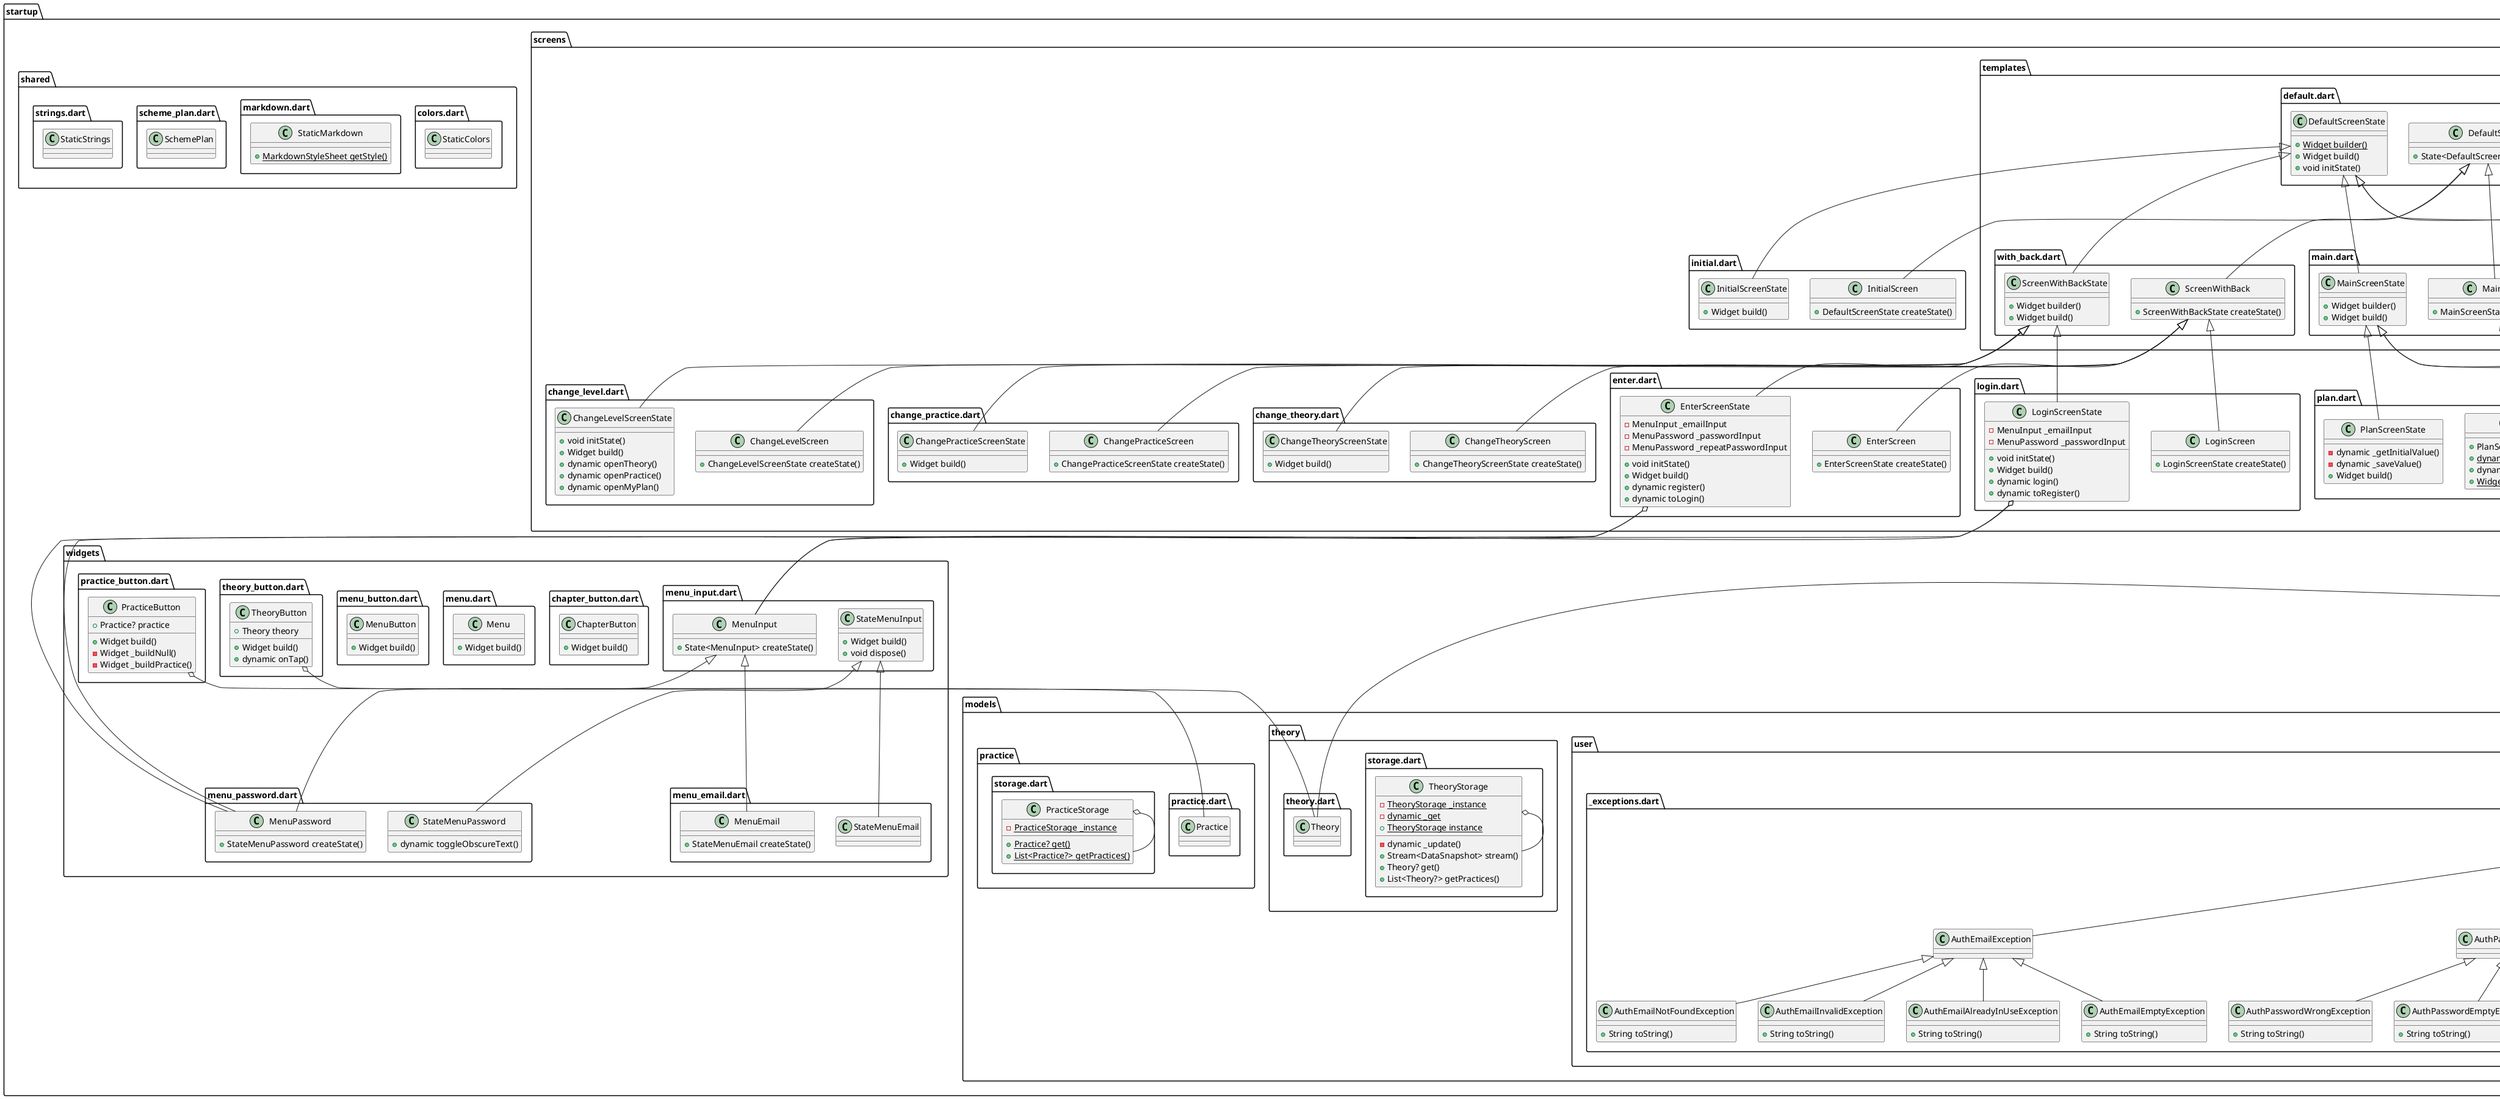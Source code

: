 @startuml
set namespaceSeparator ::

class "startup::main.dart::MyApp" {
  +Widget build()
}

class "startup::models::plan::storage.dart::PlanStorage" {
  {static} +dynamic get()
  {static} +dynamic set()
}

class "startup::models::practice::practice.dart::Practice" {
}

class "startup::models::practice::storage.dart::PracticeStorage" {
  {static} -PracticeStorage _instance
  {static} +Practice? get()
  {static} +List<Practice?> getPractices()
}

"startup::models::practice::storage.dart::PracticeStorage" o-- "startup::models::practice::storage.dart::PracticeStorage"

class "startup::models::theory::storage.dart::TheoryStorage" {
  {static} -TheoryStorage _instance
  {static} -dynamic _get
  {static} +TheoryStorage instance
  -dynamic _update()
  +Stream<DataSnapshot> stream()
  +Theory? get()
  +List<Theory?> getPractices()
}

"startup::models::theory::storage.dart::TheoryStorage" o-- "startup::models::theory::storage.dart::TheoryStorage"

class "startup::models::theory::theory.dart::Theory" {
}

class "startup::models::user::auth.dart::Auth" {
  {static} +dynamic registerUser()
  {static} +dynamic loginUser()
  {static} -dynamic _saveUser()
  {static} +dynamic logout()
  {static} +dynamic autoLogin()
}

class "startup::models::user::_exceptions.dart::AuthException" {
}

"dart::core::Exception" <|-- "startup::models::user::_exceptions.dart::AuthException"

class "startup::models::user::_exceptions.dart::AuthEmailException" {
}

"startup::models::user::_exceptions.dart::AuthException" <|-- "startup::models::user::_exceptions.dart::AuthEmailException"

class "startup::models::user::_exceptions.dart::AuthPasswordException" {
}

"startup::models::user::_exceptions.dart::AuthException" <|-- "startup::models::user::_exceptions.dart::AuthPasswordException"

class "startup::models::user::_exceptions.dart::AuthPasswordRepeatException" {
}

"startup::models::user::_exceptions.dart::AuthException" <|-- "startup::models::user::_exceptions.dart::AuthPasswordRepeatException"

class "startup::models::user::_exceptions.dart::AuthUnknownException" {
  +String toString()
}

"startup::models::user::_exceptions.dart::AuthException" <|-- "startup::models::user::_exceptions.dart::AuthUnknownException"

class "startup::models::user::_exceptions.dart::AuthCredentialsInvalidException" {
  +String toString()
}

"startup::models::user::_exceptions.dart::AuthException" <|-- "startup::models::user::_exceptions.dart::AuthCredentialsInvalidException"

class "startup::models::user::_exceptions.dart::AuthEmailInvalidException" {
  +String toString()
}

"startup::models::user::_exceptions.dart::AuthEmailException" <|-- "startup::models::user::_exceptions.dart::AuthEmailInvalidException"

class "startup::models::user::_exceptions.dart::AuthEmailAlreadyInUseException" {
  +String toString()
}

"startup::models::user::_exceptions.dart::AuthEmailException" <|-- "startup::models::user::_exceptions.dart::AuthEmailAlreadyInUseException"

class "startup::models::user::_exceptions.dart::AuthEmailEmptyException" {
  +String toString()
}

"startup::models::user::_exceptions.dart::AuthEmailException" <|-- "startup::models::user::_exceptions.dart::AuthEmailEmptyException"

class "startup::models::user::_exceptions.dart::AuthEmailNotFoundException" {
  +String toString()
}

"startup::models::user::_exceptions.dart::AuthEmailException" <|-- "startup::models::user::_exceptions.dart::AuthEmailNotFoundException"

class "startup::models::user::_exceptions.dart::AuthPasswordEmptyException" {
  +String toString()
}

"startup::models::user::_exceptions.dart::AuthPasswordException" <|-- "startup::models::user::_exceptions.dart::AuthPasswordEmptyException"

class "startup::models::user::_exceptions.dart::AuthPasswordWeakException" {
  +String toString()
}

"startup::models::user::_exceptions.dart::AuthPasswordException" <|-- "startup::models::user::_exceptions.dart::AuthPasswordWeakException"

class "startup::models::user::_exceptions.dart::AuthPasswordNotMatchException" {
  +String toString()
}

"startup::models::user::_exceptions.dart::AuthPasswordRepeatException" <|-- "startup::models::user::_exceptions.dart::AuthPasswordNotMatchException"

class "startup::models::user::_exceptions.dart::AuthPasswordTooShortException" {
  +String toString()
}

"startup::models::user::_exceptions.dart::AuthPasswordException" <|-- "startup::models::user::_exceptions.dart::AuthPasswordTooShortException"

class "startup::models::user::_exceptions.dart::AuthPasswordWrongException" {
  +String toString()
}

"startup::models::user::_exceptions.dart::AuthPasswordException" <|-- "startup::models::user::_exceptions.dart::AuthPasswordWrongException"

class "startup::screens::change_level.dart::ChangeLevelScreen" {
  +ChangeLevelScreenState createState()
}

"startup::screens::templates::with_back.dart::ScreenWithBack" <|-- "startup::screens::change_level.dart::ChangeLevelScreen"

class "startup::screens::change_level.dart::ChangeLevelScreenState" {
  +void initState()
  +Widget build()
  +dynamic openTheory()
  +dynamic openPractice()
  +dynamic openMyPlan()
}

"startup::screens::templates::with_back.dart::ScreenWithBackState" <|-- "startup::screens::change_level.dart::ChangeLevelScreenState"

class "startup::screens::change_practice.dart::ChangePracticeScreen" {
  +ChangePracticeScreenState createState()
}

"startup::screens::templates::with_back.dart::ScreenWithBack" <|-- "startup::screens::change_practice.dart::ChangePracticeScreen"

class "startup::screens::change_practice.dart::ChangePracticeScreenState" {
  +Widget build()
}

"startup::screens::templates::with_back.dart::ScreenWithBackState" <|-- "startup::screens::change_practice.dart::ChangePracticeScreenState"

class "startup::screens::change_theory.dart::ChangeTheoryScreen" {
  +ChangeTheoryScreenState createState()
}

"startup::screens::templates::with_back.dart::ScreenWithBack" <|-- "startup::screens::change_theory.dart::ChangeTheoryScreen"

class "startup::screens::change_theory.dart::ChangeTheoryScreenState" {
  +Widget build()
}

"startup::screens::templates::with_back.dart::ScreenWithBackState" <|-- "startup::screens::change_theory.dart::ChangeTheoryScreenState"

class "startup::screens::enter.dart::EnterScreen" {
  +EnterScreenState createState()
}

"startup::screens::templates::with_back.dart::ScreenWithBack" <|-- "startup::screens::enter.dart::EnterScreen"

class "startup::screens::enter.dart::EnterScreenState" {
  -MenuInput _emailInput
  -MenuPassword _passwordInput
  -MenuPassword _repeatPasswordInput
  +void initState()
  +Widget build()
  +dynamic register()
  +dynamic toLogin()
}

"startup::screens::enter.dart::EnterScreenState" o-- "startup::widgets::menu_input.dart::MenuInput"
"startup::screens::enter.dart::EnterScreenState" o-- "startup::widgets::menu_password.dart::MenuPassword"
"startup::screens::templates::with_back.dart::ScreenWithBackState" <|-- "startup::screens::enter.dart::EnterScreenState"

class "startup::screens::greetings.dart::GreetingsScreen" {
  +GreetingsScreenState createState()
}

"startup::screens::templates::default.dart::DefaultScreen" <|-- "startup::screens::greetings.dart::GreetingsScreen"

class "startup::screens::greetings.dart::GreetingsScreenState" {
  +void initState()
  +Widget build()
  +void dispose()
}

"startup::screens::templates::default.dart::DefaultScreenState" <|-- "startup::screens::greetings.dart::GreetingsScreenState"
"flutter::src::widgets::ticker_provider.dart::TickerProviderStateMixin" <|-- "startup::screens::greetings.dart::GreetingsScreenState"

class "startup::screens::home.dart::HomeScreen" {
  +HomeScreenState createState()
}

"startup::screens::templates::default.dart::DefaultScreen" <|-- "startup::screens::home.dart::HomeScreen"

class "startup::screens::home.dart::HomeScreenState" {
  +Widget build()
  +dynamic achievements()
  +dynamic game()
  +dynamic changeUser()
  +dynamic exit()
  +dynamic logout()
}

"startup::screens::templates::default.dart::DefaultScreenState" <|-- "startup::screens::home.dart::HomeScreenState"

class "startup::screens::initial.dart::InitialScreen" {
  +DefaultScreenState createState()
}

"startup::screens::templates::default.dart::DefaultScreen" <|-- "startup::screens::initial.dart::InitialScreen"

class "startup::screens::initial.dart::InitialScreenState" {
  +Widget build()
}

"startup::screens::templates::default.dart::DefaultScreenState" <|-- "startup::screens::initial.dart::InitialScreenState"

class "startup::screens::login.dart::LoginScreen" {
  +LoginScreenState createState()
}

"startup::screens::templates::with_back.dart::ScreenWithBack" <|-- "startup::screens::login.dart::LoginScreen"

class "startup::screens::login.dart::LoginScreenState" {
  -MenuInput _emailInput
  -MenuPassword _passwordInput
  +void initState()
  +Widget build()
  +dynamic login()
  +dynamic toRegister()
}

"startup::screens::login.dart::LoginScreenState" o-- "startup::widgets::menu_input.dart::MenuInput"
"startup::screens::login.dart::LoginScreenState" o-- "startup::widgets::menu_password.dart::MenuPassword"
"startup::screens::templates::with_back.dart::ScreenWithBackState" <|-- "startup::screens::login.dart::LoginScreenState"

class "startup::screens::plan.dart::PlanScreen" {
  +PlanScreenState createState()
  {static} +dynamic exitTap()
  +dynamic openPlan()
  {static} +Widget builder()
}

"startup::screens::templates::main.dart::MainScreen" <|-- "startup::screens::plan.dart::PlanScreen"

class "startup::screens::plan.dart::PlanScreenState" {
  -dynamic _getInitialValue()
  -dynamic _saveValue()
  +Widget build()
}

"startup::screens::templates::main.dart::MainScreenState" <|-- "startup::screens::plan.dart::PlanScreenState"

class "startup::screens::plan_preview.dart::PlanPreviewScreen" {
  +PlanPreviewScreenState createState()
  {static} +dynamic exitTap()
  {static} +dynamic openPlan()
}

"startup::screens::templates::main.dart::MainScreen" <|-- "startup::screens::plan_preview.dart::PlanPreviewScreen"

class "startup::screens::plan_preview.dart::PlanPreviewScreenState" {
  +Widget build()
}

"startup::screens::templates::main.dart::MainScreenState" <|-- "startup::screens::plan_preview.dart::PlanPreviewScreenState"

class "startup::screens::templates::default.dart::DefaultScreen" {
  +State<DefaultScreen> createState()
}

class "startup::screens::templates::default.dart::DefaultScreenState" {
  {static} +Widget builder()
  +Widget build()
  +void initState()
}

class "startup::screens::templates::main.dart::MainScreen" {
  +MainScreenState createState()
}

"startup::screens::templates::default.dart::DefaultScreen" <|-- "startup::screens::templates::main.dart::MainScreen"

class "startup::screens::templates::main.dart::MainScreenState" {
  +Widget builder()
  +Widget build()
}

"startup::screens::templates::default.dart::DefaultScreenState" <|-- "startup::screens::templates::main.dart::MainScreenState"

class "startup::screens::templates::with_back.dart::ScreenWithBack" {
  +ScreenWithBackState createState()
}

"startup::screens::templates::default.dart::DefaultScreen" <|-- "startup::screens::templates::with_back.dart::ScreenWithBack"

class "startup::screens::templates::with_back.dart::ScreenWithBackState" {
  +Widget builder()
  +Widget build()
}

"startup::screens::templates::default.dart::DefaultScreenState" <|-- "startup::screens::templates::with_back.dart::ScreenWithBackState"

class "startup::screens::theory.dart::TheoryScreen" {
  +Theory theory
  +TheoryScreenState createState()
  {static} +dynamic exitTap()
}

"startup::screens::theory.dart::TheoryScreen" o-- "startup::models::theory::theory.dart::Theory"
"startup::screens::templates::main.dart::MainScreen" <|-- "startup::screens::theory.dart::TheoryScreen"

class "startup::screens::theory.dart::TheoryScreenState" {
  +Widget build()
}

"startup::screens::templates::main.dart::MainScreenState" <|-- "startup::screens::theory.dart::TheoryScreenState"

class "startup::shared::colors.dart::StaticColors" {
}

class "startup::shared::markdown.dart::StaticMarkdown" {
  {static} +MarkdownStyleSheet getStyle()
}

class "startup::shared::scheme_plan.dart::SchemePlan" {
}

class "startup::shared::strings.dart::StaticStrings" {
}

class "startup::widgets::chapter_button.dart::ChapterButton" {
  +Widget build()
}

class "startup::widgets::menu.dart::Menu" {
  +Widget build()
}

class "startup::widgets::menu_button.dart::MenuButton" {
  +Widget build()
}

class "startup::widgets::menu_email.dart::MenuEmail" {
  +StateMenuEmail createState()
}

"startup::widgets::menu_input.dart::MenuInput" <|-- "startup::widgets::menu_email.dart::MenuEmail"

class "startup::widgets::menu_email.dart::StateMenuEmail" {
}

"startup::widgets::menu_input.dart::StateMenuInput" <|-- "startup::widgets::menu_email.dart::StateMenuEmail"

class "startup::widgets::menu_input.dart::MenuInput" {
  +State<MenuInput> createState()
}

class "startup::widgets::menu_input.dart::StateMenuInput" {
  +Widget build()
  +void dispose()
}

class "startup::widgets::menu_password.dart::MenuPassword" {
  +StateMenuPassword createState()
}

"startup::widgets::menu_input.dart::MenuInput" <|-- "startup::widgets::menu_password.dart::MenuPassword"

class "startup::widgets::menu_password.dart::StateMenuPassword" {
  +dynamic toggleObscureText()
}

"startup::widgets::menu_input.dart::StateMenuInput" <|-- "startup::widgets::menu_password.dart::StateMenuPassword"

class "startup::widgets::practice_button.dart::PracticeButton" {
  +Practice? practice
  +Widget build()
  -Widget _buildNull()
  -Widget _buildPractice()
}

"startup::widgets::practice_button.dart::PracticeButton" o-- "startup::models::practice::practice.dart::Practice"

class "startup::widgets::theory_button.dart::TheoryButton" {
  +Theory theory
  +Widget build()
  +dynamic onTap()
}

"startup::widgets::theory_button.dart::TheoryButton" o-- "startup::models::theory::theory.dart::Theory"


@enduml